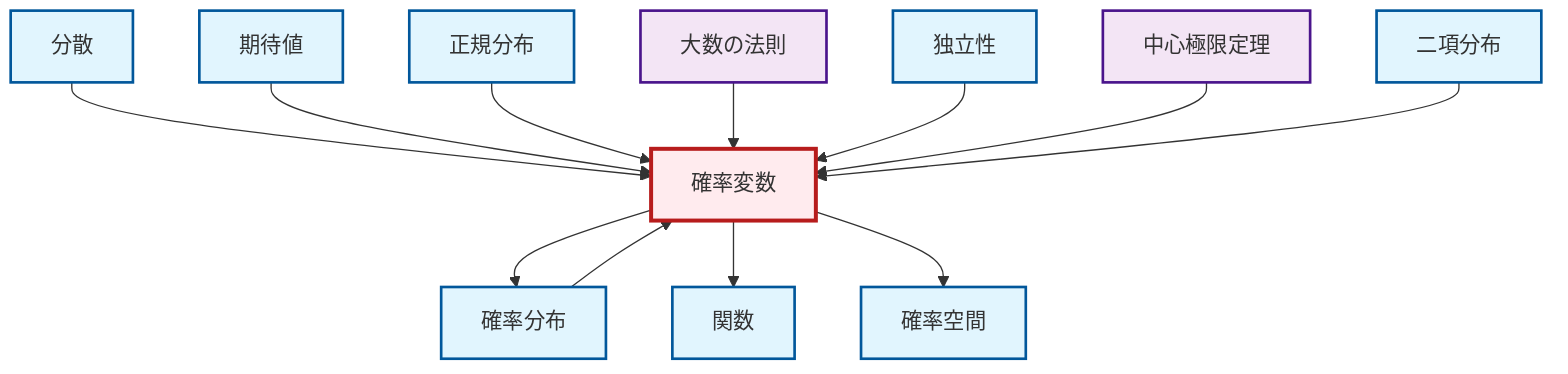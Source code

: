graph TD
    classDef definition fill:#e1f5fe,stroke:#01579b,stroke-width:2px
    classDef theorem fill:#f3e5f5,stroke:#4a148c,stroke-width:2px
    classDef axiom fill:#fff3e0,stroke:#e65100,stroke-width:2px
    classDef example fill:#e8f5e9,stroke:#1b5e20,stroke-width:2px
    classDef current fill:#ffebee,stroke:#b71c1c,stroke-width:3px
    def-random-variable["確率変数"]:::definition
    def-probability-space["確率空間"]:::definition
    thm-law-of-large-numbers["大数の法則"]:::theorem
    def-function["関数"]:::definition
    thm-central-limit["中心極限定理"]:::theorem
    def-expectation["期待値"]:::definition
    def-independence["独立性"]:::definition
    def-probability-distribution["確率分布"]:::definition
    def-binomial-distribution["二項分布"]:::definition
    def-normal-distribution["正規分布"]:::definition
    def-variance["分散"]:::definition
    def-variance --> def-random-variable
    def-expectation --> def-random-variable
    def-normal-distribution --> def-random-variable
    thm-law-of-large-numbers --> def-random-variable
    def-random-variable --> def-probability-distribution
    def-independence --> def-random-variable
    def-probability-distribution --> def-random-variable
    thm-central-limit --> def-random-variable
    def-random-variable --> def-function
    def-binomial-distribution --> def-random-variable
    def-random-variable --> def-probability-space
    class def-random-variable current